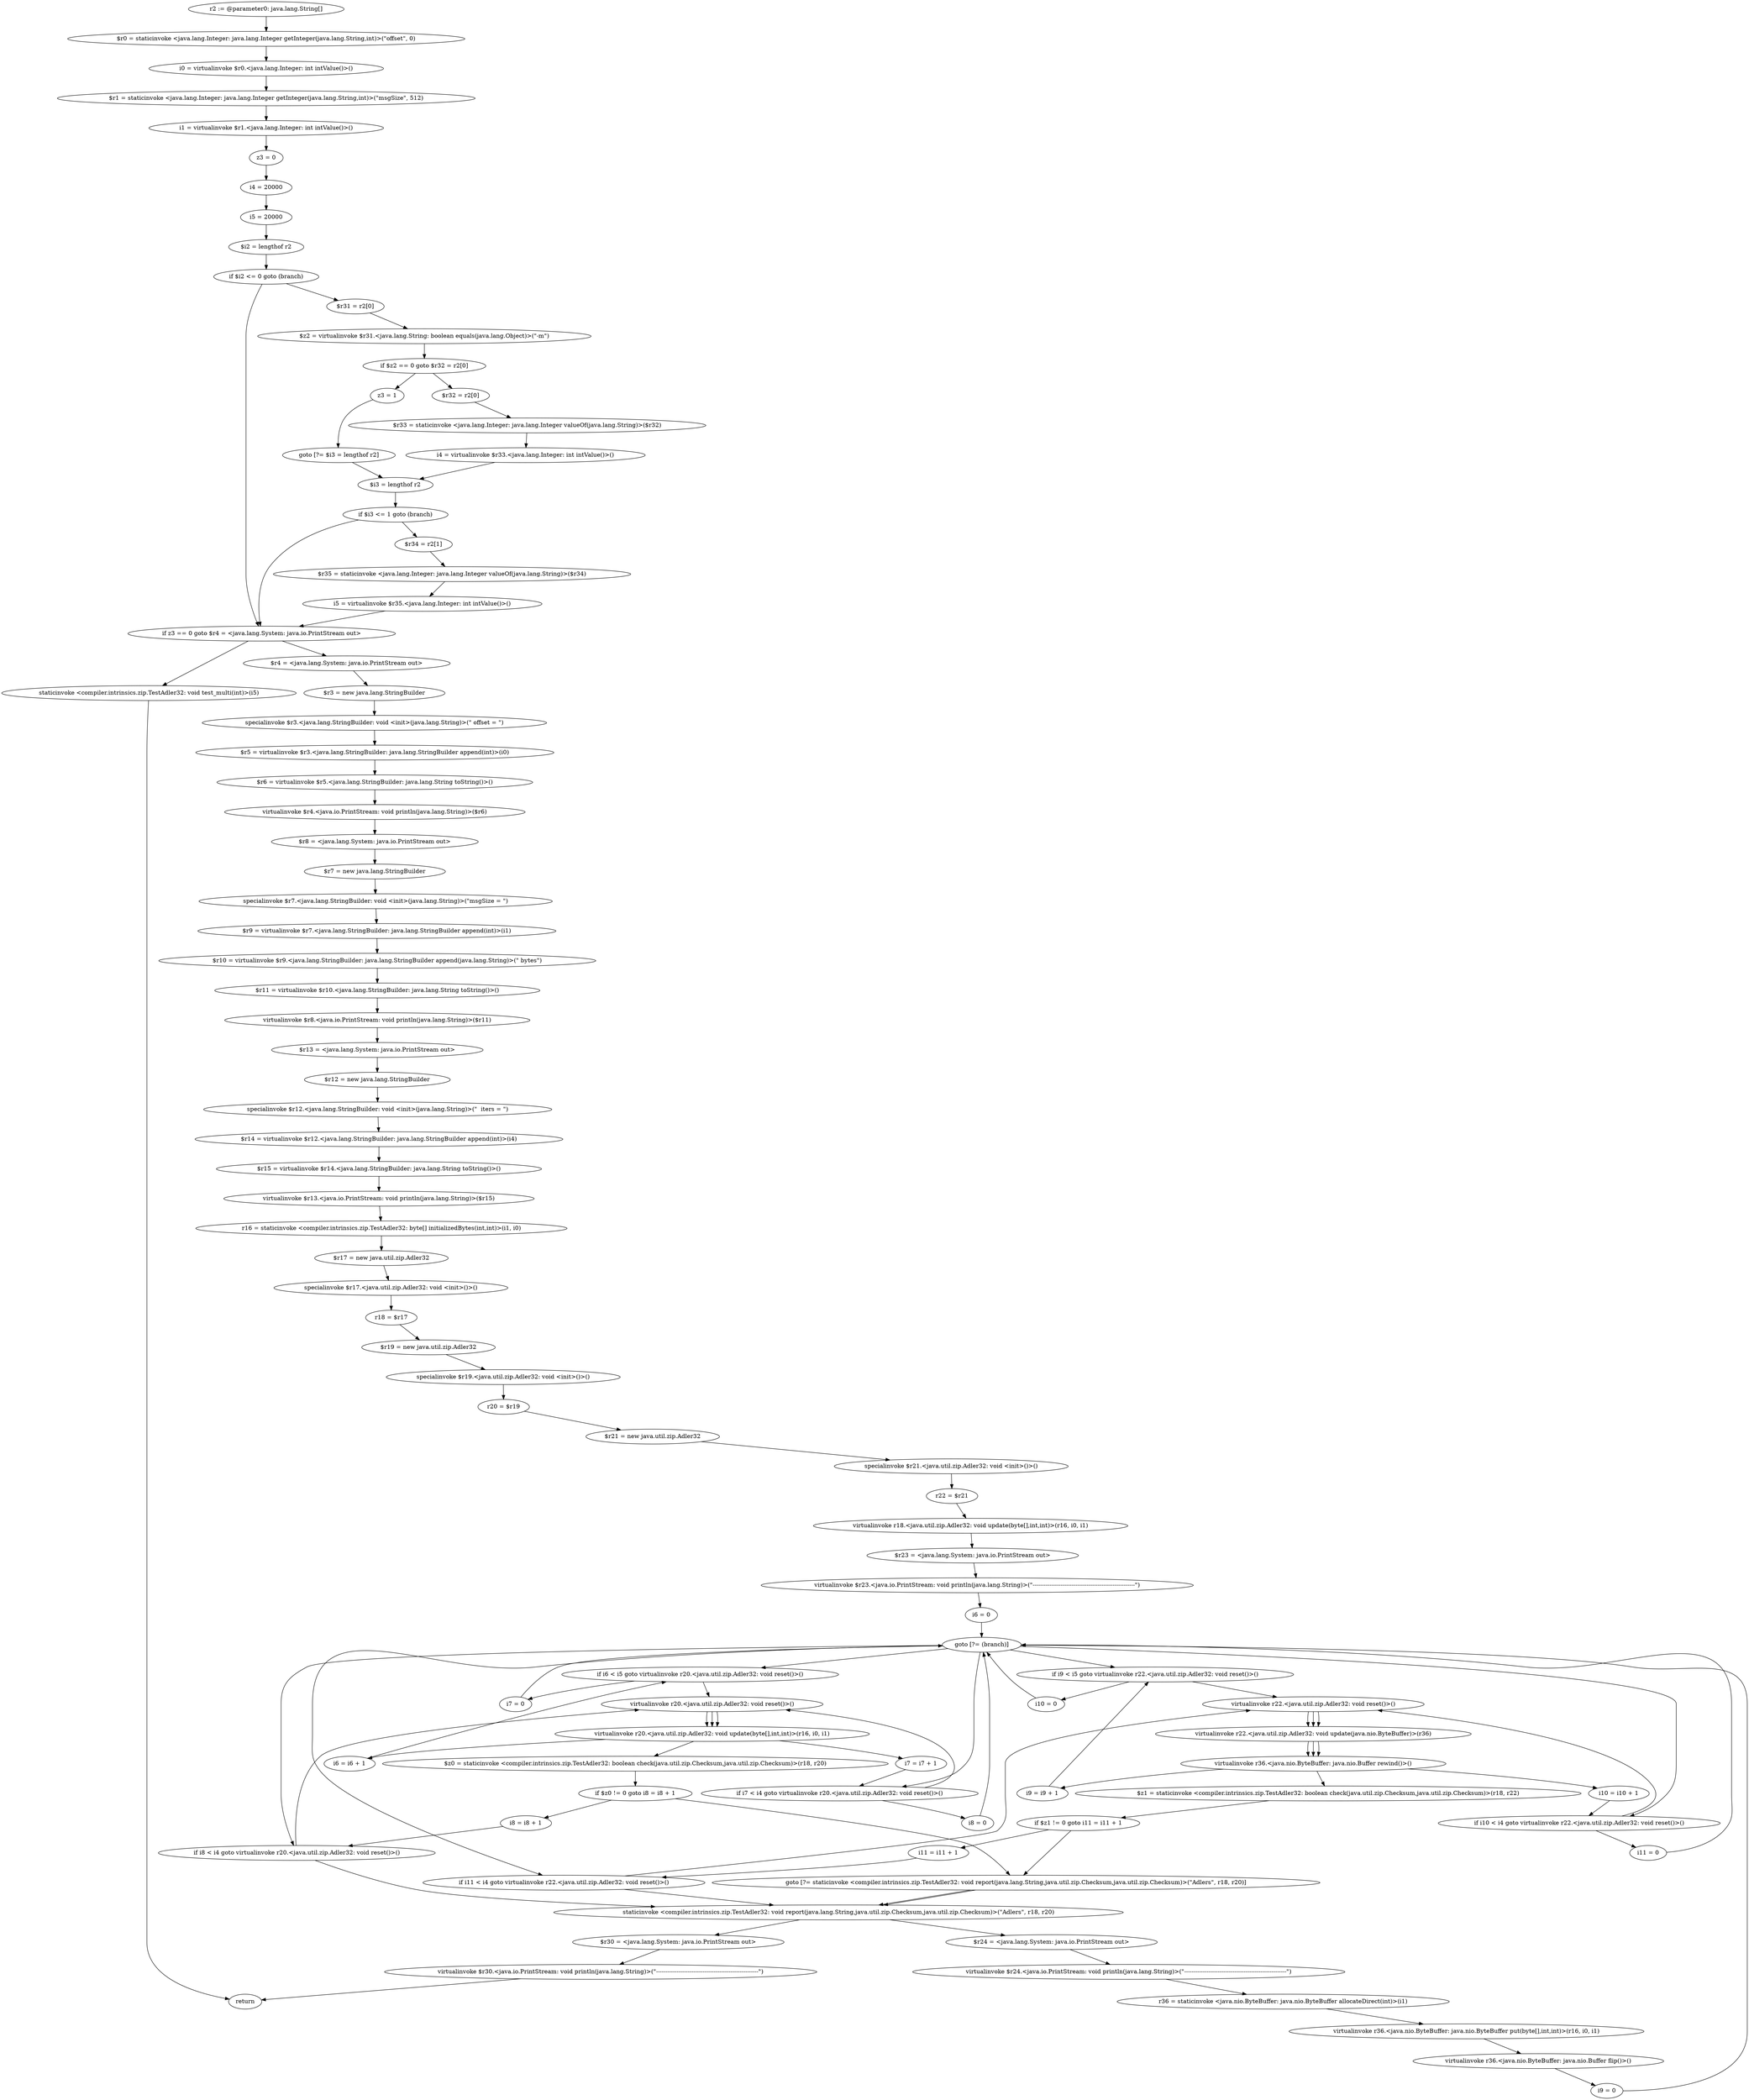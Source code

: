 digraph "unitGraph" {
    "r2 := @parameter0: java.lang.String[]"
    "$r0 = staticinvoke <java.lang.Integer: java.lang.Integer getInteger(java.lang.String,int)>(\"offset\", 0)"
    "i0 = virtualinvoke $r0.<java.lang.Integer: int intValue()>()"
    "$r1 = staticinvoke <java.lang.Integer: java.lang.Integer getInteger(java.lang.String,int)>(\"msgSize\", 512)"
    "i1 = virtualinvoke $r1.<java.lang.Integer: int intValue()>()"
    "z3 = 0"
    "i4 = 20000"
    "i5 = 20000"
    "$i2 = lengthof r2"
    "if $i2 <= 0 goto (branch)"
    "$r31 = r2[0]"
    "$z2 = virtualinvoke $r31.<java.lang.String: boolean equals(java.lang.Object)>(\"-m\")"
    "if $z2 == 0 goto $r32 = r2[0]"
    "z3 = 1"
    "goto [?= $i3 = lengthof r2]"
    "$r32 = r2[0]"
    "$r33 = staticinvoke <java.lang.Integer: java.lang.Integer valueOf(java.lang.String)>($r32)"
    "i4 = virtualinvoke $r33.<java.lang.Integer: int intValue()>()"
    "$i3 = lengthof r2"
    "if $i3 <= 1 goto (branch)"
    "$r34 = r2[1]"
    "$r35 = staticinvoke <java.lang.Integer: java.lang.Integer valueOf(java.lang.String)>($r34)"
    "i5 = virtualinvoke $r35.<java.lang.Integer: int intValue()>()"
    "if z3 == 0 goto $r4 = <java.lang.System: java.io.PrintStream out>"
    "staticinvoke <compiler.intrinsics.zip.TestAdler32: void test_multi(int)>(i5)"
    "return"
    "$r4 = <java.lang.System: java.io.PrintStream out>"
    "$r3 = new java.lang.StringBuilder"
    "specialinvoke $r3.<java.lang.StringBuilder: void <init>(java.lang.String)>(\" offset = \")"
    "$r5 = virtualinvoke $r3.<java.lang.StringBuilder: java.lang.StringBuilder append(int)>(i0)"
    "$r6 = virtualinvoke $r5.<java.lang.StringBuilder: java.lang.String toString()>()"
    "virtualinvoke $r4.<java.io.PrintStream: void println(java.lang.String)>($r6)"
    "$r8 = <java.lang.System: java.io.PrintStream out>"
    "$r7 = new java.lang.StringBuilder"
    "specialinvoke $r7.<java.lang.StringBuilder: void <init>(java.lang.String)>(\"msgSize = \")"
    "$r9 = virtualinvoke $r7.<java.lang.StringBuilder: java.lang.StringBuilder append(int)>(i1)"
    "$r10 = virtualinvoke $r9.<java.lang.StringBuilder: java.lang.StringBuilder append(java.lang.String)>(\" bytes\")"
    "$r11 = virtualinvoke $r10.<java.lang.StringBuilder: java.lang.String toString()>()"
    "virtualinvoke $r8.<java.io.PrintStream: void println(java.lang.String)>($r11)"
    "$r13 = <java.lang.System: java.io.PrintStream out>"
    "$r12 = new java.lang.StringBuilder"
    "specialinvoke $r12.<java.lang.StringBuilder: void <init>(java.lang.String)>(\"  iters = \")"
    "$r14 = virtualinvoke $r12.<java.lang.StringBuilder: java.lang.StringBuilder append(int)>(i4)"
    "$r15 = virtualinvoke $r14.<java.lang.StringBuilder: java.lang.String toString()>()"
    "virtualinvoke $r13.<java.io.PrintStream: void println(java.lang.String)>($r15)"
    "r16 = staticinvoke <compiler.intrinsics.zip.TestAdler32: byte[] initializedBytes(int,int)>(i1, i0)"
    "$r17 = new java.util.zip.Adler32"
    "specialinvoke $r17.<java.util.zip.Adler32: void <init>()>()"
    "r18 = $r17"
    "$r19 = new java.util.zip.Adler32"
    "specialinvoke $r19.<java.util.zip.Adler32: void <init>()>()"
    "r20 = $r19"
    "$r21 = new java.util.zip.Adler32"
    "specialinvoke $r21.<java.util.zip.Adler32: void <init>()>()"
    "r22 = $r21"
    "virtualinvoke r18.<java.util.zip.Adler32: void update(byte[],int,int)>(r16, i0, i1)"
    "$r23 = <java.lang.System: java.io.PrintStream out>"
    "virtualinvoke $r23.<java.io.PrintStream: void println(java.lang.String)>(\"-------------------------------------------------------\")"
    "i6 = 0"
    "goto [?= (branch)]"
    "virtualinvoke r20.<java.util.zip.Adler32: void reset()>()"
    "virtualinvoke r20.<java.util.zip.Adler32: void update(byte[],int,int)>(r16, i0, i1)"
    "i6 = i6 + 1"
    "if i6 < i5 goto virtualinvoke r20.<java.util.zip.Adler32: void reset()>()"
    "i7 = 0"
    "i7 = i7 + 1"
    "if i7 < i4 goto virtualinvoke r20.<java.util.zip.Adler32: void reset()>()"
    "i8 = 0"
    "$z0 = staticinvoke <compiler.intrinsics.zip.TestAdler32: boolean check(java.util.zip.Checksum,java.util.zip.Checksum)>(r18, r20)"
    "if $z0 != 0 goto i8 = i8 + 1"
    "goto [?= staticinvoke <compiler.intrinsics.zip.TestAdler32: void report(java.lang.String,java.util.zip.Checksum,java.util.zip.Checksum)>(\"Adlers\", r18, r20)]"
    "i8 = i8 + 1"
    "if i8 < i4 goto virtualinvoke r20.<java.util.zip.Adler32: void reset()>()"
    "staticinvoke <compiler.intrinsics.zip.TestAdler32: void report(java.lang.String,java.util.zip.Checksum,java.util.zip.Checksum)>(\"Adlers\", r18, r20)"
    "$r24 = <java.lang.System: java.io.PrintStream out>"
    "virtualinvoke $r24.<java.io.PrintStream: void println(java.lang.String)>(\"-------------------------------------------------------\")"
    "r36 = staticinvoke <java.nio.ByteBuffer: java.nio.ByteBuffer allocateDirect(int)>(i1)"
    "virtualinvoke r36.<java.nio.ByteBuffer: java.nio.ByteBuffer put(byte[],int,int)>(r16, i0, i1)"
    "virtualinvoke r36.<java.nio.ByteBuffer: java.nio.Buffer flip()>()"
    "i9 = 0"
    "virtualinvoke r22.<java.util.zip.Adler32: void reset()>()"
    "virtualinvoke r22.<java.util.zip.Adler32: void update(java.nio.ByteBuffer)>(r36)"
    "virtualinvoke r36.<java.nio.ByteBuffer: java.nio.Buffer rewind()>()"
    "i9 = i9 + 1"
    "if i9 < i5 goto virtualinvoke r22.<java.util.zip.Adler32: void reset()>()"
    "i10 = 0"
    "i10 = i10 + 1"
    "if i10 < i4 goto virtualinvoke r22.<java.util.zip.Adler32: void reset()>()"
    "i11 = 0"
    "$z1 = staticinvoke <compiler.intrinsics.zip.TestAdler32: boolean check(java.util.zip.Checksum,java.util.zip.Checksum)>(r18, r22)"
    "if $z1 != 0 goto i11 = i11 + 1"
    "i11 = i11 + 1"
    "if i11 < i4 goto virtualinvoke r22.<java.util.zip.Adler32: void reset()>()"
    "$r30 = <java.lang.System: java.io.PrintStream out>"
    "virtualinvoke $r30.<java.io.PrintStream: void println(java.lang.String)>(\"-------------------------------------------------------\")"
    "r2 := @parameter0: java.lang.String[]"->"$r0 = staticinvoke <java.lang.Integer: java.lang.Integer getInteger(java.lang.String,int)>(\"offset\", 0)";
    "$r0 = staticinvoke <java.lang.Integer: java.lang.Integer getInteger(java.lang.String,int)>(\"offset\", 0)"->"i0 = virtualinvoke $r0.<java.lang.Integer: int intValue()>()";
    "i0 = virtualinvoke $r0.<java.lang.Integer: int intValue()>()"->"$r1 = staticinvoke <java.lang.Integer: java.lang.Integer getInteger(java.lang.String,int)>(\"msgSize\", 512)";
    "$r1 = staticinvoke <java.lang.Integer: java.lang.Integer getInteger(java.lang.String,int)>(\"msgSize\", 512)"->"i1 = virtualinvoke $r1.<java.lang.Integer: int intValue()>()";
    "i1 = virtualinvoke $r1.<java.lang.Integer: int intValue()>()"->"z3 = 0";
    "z3 = 0"->"i4 = 20000";
    "i4 = 20000"->"i5 = 20000";
    "i5 = 20000"->"$i2 = lengthof r2";
    "$i2 = lengthof r2"->"if $i2 <= 0 goto (branch)";
    "if $i2 <= 0 goto (branch)"->"$r31 = r2[0]";
    "if $i2 <= 0 goto (branch)"->"if z3 == 0 goto $r4 = <java.lang.System: java.io.PrintStream out>";
    "$r31 = r2[0]"->"$z2 = virtualinvoke $r31.<java.lang.String: boolean equals(java.lang.Object)>(\"-m\")";
    "$z2 = virtualinvoke $r31.<java.lang.String: boolean equals(java.lang.Object)>(\"-m\")"->"if $z2 == 0 goto $r32 = r2[0]";
    "if $z2 == 0 goto $r32 = r2[0]"->"z3 = 1";
    "if $z2 == 0 goto $r32 = r2[0]"->"$r32 = r2[0]";
    "z3 = 1"->"goto [?= $i3 = lengthof r2]";
    "goto [?= $i3 = lengthof r2]"->"$i3 = lengthof r2";
    "$r32 = r2[0]"->"$r33 = staticinvoke <java.lang.Integer: java.lang.Integer valueOf(java.lang.String)>($r32)";
    "$r33 = staticinvoke <java.lang.Integer: java.lang.Integer valueOf(java.lang.String)>($r32)"->"i4 = virtualinvoke $r33.<java.lang.Integer: int intValue()>()";
    "i4 = virtualinvoke $r33.<java.lang.Integer: int intValue()>()"->"$i3 = lengthof r2";
    "$i3 = lengthof r2"->"if $i3 <= 1 goto (branch)";
    "if $i3 <= 1 goto (branch)"->"$r34 = r2[1]";
    "if $i3 <= 1 goto (branch)"->"if z3 == 0 goto $r4 = <java.lang.System: java.io.PrintStream out>";
    "$r34 = r2[1]"->"$r35 = staticinvoke <java.lang.Integer: java.lang.Integer valueOf(java.lang.String)>($r34)";
    "$r35 = staticinvoke <java.lang.Integer: java.lang.Integer valueOf(java.lang.String)>($r34)"->"i5 = virtualinvoke $r35.<java.lang.Integer: int intValue()>()";
    "i5 = virtualinvoke $r35.<java.lang.Integer: int intValue()>()"->"if z3 == 0 goto $r4 = <java.lang.System: java.io.PrintStream out>";
    "if z3 == 0 goto $r4 = <java.lang.System: java.io.PrintStream out>"->"staticinvoke <compiler.intrinsics.zip.TestAdler32: void test_multi(int)>(i5)";
    "if z3 == 0 goto $r4 = <java.lang.System: java.io.PrintStream out>"->"$r4 = <java.lang.System: java.io.PrintStream out>";
    "staticinvoke <compiler.intrinsics.zip.TestAdler32: void test_multi(int)>(i5)"->"return";
    "$r4 = <java.lang.System: java.io.PrintStream out>"->"$r3 = new java.lang.StringBuilder";
    "$r3 = new java.lang.StringBuilder"->"specialinvoke $r3.<java.lang.StringBuilder: void <init>(java.lang.String)>(\" offset = \")";
    "specialinvoke $r3.<java.lang.StringBuilder: void <init>(java.lang.String)>(\" offset = \")"->"$r5 = virtualinvoke $r3.<java.lang.StringBuilder: java.lang.StringBuilder append(int)>(i0)";
    "$r5 = virtualinvoke $r3.<java.lang.StringBuilder: java.lang.StringBuilder append(int)>(i0)"->"$r6 = virtualinvoke $r5.<java.lang.StringBuilder: java.lang.String toString()>()";
    "$r6 = virtualinvoke $r5.<java.lang.StringBuilder: java.lang.String toString()>()"->"virtualinvoke $r4.<java.io.PrintStream: void println(java.lang.String)>($r6)";
    "virtualinvoke $r4.<java.io.PrintStream: void println(java.lang.String)>($r6)"->"$r8 = <java.lang.System: java.io.PrintStream out>";
    "$r8 = <java.lang.System: java.io.PrintStream out>"->"$r7 = new java.lang.StringBuilder";
    "$r7 = new java.lang.StringBuilder"->"specialinvoke $r7.<java.lang.StringBuilder: void <init>(java.lang.String)>(\"msgSize = \")";
    "specialinvoke $r7.<java.lang.StringBuilder: void <init>(java.lang.String)>(\"msgSize = \")"->"$r9 = virtualinvoke $r7.<java.lang.StringBuilder: java.lang.StringBuilder append(int)>(i1)";
    "$r9 = virtualinvoke $r7.<java.lang.StringBuilder: java.lang.StringBuilder append(int)>(i1)"->"$r10 = virtualinvoke $r9.<java.lang.StringBuilder: java.lang.StringBuilder append(java.lang.String)>(\" bytes\")";
    "$r10 = virtualinvoke $r9.<java.lang.StringBuilder: java.lang.StringBuilder append(java.lang.String)>(\" bytes\")"->"$r11 = virtualinvoke $r10.<java.lang.StringBuilder: java.lang.String toString()>()";
    "$r11 = virtualinvoke $r10.<java.lang.StringBuilder: java.lang.String toString()>()"->"virtualinvoke $r8.<java.io.PrintStream: void println(java.lang.String)>($r11)";
    "virtualinvoke $r8.<java.io.PrintStream: void println(java.lang.String)>($r11)"->"$r13 = <java.lang.System: java.io.PrintStream out>";
    "$r13 = <java.lang.System: java.io.PrintStream out>"->"$r12 = new java.lang.StringBuilder";
    "$r12 = new java.lang.StringBuilder"->"specialinvoke $r12.<java.lang.StringBuilder: void <init>(java.lang.String)>(\"  iters = \")";
    "specialinvoke $r12.<java.lang.StringBuilder: void <init>(java.lang.String)>(\"  iters = \")"->"$r14 = virtualinvoke $r12.<java.lang.StringBuilder: java.lang.StringBuilder append(int)>(i4)";
    "$r14 = virtualinvoke $r12.<java.lang.StringBuilder: java.lang.StringBuilder append(int)>(i4)"->"$r15 = virtualinvoke $r14.<java.lang.StringBuilder: java.lang.String toString()>()";
    "$r15 = virtualinvoke $r14.<java.lang.StringBuilder: java.lang.String toString()>()"->"virtualinvoke $r13.<java.io.PrintStream: void println(java.lang.String)>($r15)";
    "virtualinvoke $r13.<java.io.PrintStream: void println(java.lang.String)>($r15)"->"r16 = staticinvoke <compiler.intrinsics.zip.TestAdler32: byte[] initializedBytes(int,int)>(i1, i0)";
    "r16 = staticinvoke <compiler.intrinsics.zip.TestAdler32: byte[] initializedBytes(int,int)>(i1, i0)"->"$r17 = new java.util.zip.Adler32";
    "$r17 = new java.util.zip.Adler32"->"specialinvoke $r17.<java.util.zip.Adler32: void <init>()>()";
    "specialinvoke $r17.<java.util.zip.Adler32: void <init>()>()"->"r18 = $r17";
    "r18 = $r17"->"$r19 = new java.util.zip.Adler32";
    "$r19 = new java.util.zip.Adler32"->"specialinvoke $r19.<java.util.zip.Adler32: void <init>()>()";
    "specialinvoke $r19.<java.util.zip.Adler32: void <init>()>()"->"r20 = $r19";
    "r20 = $r19"->"$r21 = new java.util.zip.Adler32";
    "$r21 = new java.util.zip.Adler32"->"specialinvoke $r21.<java.util.zip.Adler32: void <init>()>()";
    "specialinvoke $r21.<java.util.zip.Adler32: void <init>()>()"->"r22 = $r21";
    "r22 = $r21"->"virtualinvoke r18.<java.util.zip.Adler32: void update(byte[],int,int)>(r16, i0, i1)";
    "virtualinvoke r18.<java.util.zip.Adler32: void update(byte[],int,int)>(r16, i0, i1)"->"$r23 = <java.lang.System: java.io.PrintStream out>";
    "$r23 = <java.lang.System: java.io.PrintStream out>"->"virtualinvoke $r23.<java.io.PrintStream: void println(java.lang.String)>(\"-------------------------------------------------------\")";
    "virtualinvoke $r23.<java.io.PrintStream: void println(java.lang.String)>(\"-------------------------------------------------------\")"->"i6 = 0";
    "i6 = 0"->"goto [?= (branch)]";
    "goto [?= (branch)]"->"if i6 < i5 goto virtualinvoke r20.<java.util.zip.Adler32: void reset()>()";
    "virtualinvoke r20.<java.util.zip.Adler32: void reset()>()"->"virtualinvoke r20.<java.util.zip.Adler32: void update(byte[],int,int)>(r16, i0, i1)";
    "virtualinvoke r20.<java.util.zip.Adler32: void update(byte[],int,int)>(r16, i0, i1)"->"i6 = i6 + 1";
    "i6 = i6 + 1"->"if i6 < i5 goto virtualinvoke r20.<java.util.zip.Adler32: void reset()>()";
    "if i6 < i5 goto virtualinvoke r20.<java.util.zip.Adler32: void reset()>()"->"i7 = 0";
    "if i6 < i5 goto virtualinvoke r20.<java.util.zip.Adler32: void reset()>()"->"virtualinvoke r20.<java.util.zip.Adler32: void reset()>()";
    "i7 = 0"->"goto [?= (branch)]";
    "goto [?= (branch)]"->"if i7 < i4 goto virtualinvoke r20.<java.util.zip.Adler32: void reset()>()";
    "virtualinvoke r20.<java.util.zip.Adler32: void reset()>()"->"virtualinvoke r20.<java.util.zip.Adler32: void update(byte[],int,int)>(r16, i0, i1)";
    "virtualinvoke r20.<java.util.zip.Adler32: void update(byte[],int,int)>(r16, i0, i1)"->"i7 = i7 + 1";
    "i7 = i7 + 1"->"if i7 < i4 goto virtualinvoke r20.<java.util.zip.Adler32: void reset()>()";
    "if i7 < i4 goto virtualinvoke r20.<java.util.zip.Adler32: void reset()>()"->"i8 = 0";
    "if i7 < i4 goto virtualinvoke r20.<java.util.zip.Adler32: void reset()>()"->"virtualinvoke r20.<java.util.zip.Adler32: void reset()>()";
    "i8 = 0"->"goto [?= (branch)]";
    "goto [?= (branch)]"->"if i8 < i4 goto virtualinvoke r20.<java.util.zip.Adler32: void reset()>()";
    "virtualinvoke r20.<java.util.zip.Adler32: void reset()>()"->"virtualinvoke r20.<java.util.zip.Adler32: void update(byte[],int,int)>(r16, i0, i1)";
    "virtualinvoke r20.<java.util.zip.Adler32: void update(byte[],int,int)>(r16, i0, i1)"->"$z0 = staticinvoke <compiler.intrinsics.zip.TestAdler32: boolean check(java.util.zip.Checksum,java.util.zip.Checksum)>(r18, r20)";
    "$z0 = staticinvoke <compiler.intrinsics.zip.TestAdler32: boolean check(java.util.zip.Checksum,java.util.zip.Checksum)>(r18, r20)"->"if $z0 != 0 goto i8 = i8 + 1";
    "if $z0 != 0 goto i8 = i8 + 1"->"goto [?= staticinvoke <compiler.intrinsics.zip.TestAdler32: void report(java.lang.String,java.util.zip.Checksum,java.util.zip.Checksum)>(\"Adlers\", r18, r20)]";
    "if $z0 != 0 goto i8 = i8 + 1"->"i8 = i8 + 1";
    "goto [?= staticinvoke <compiler.intrinsics.zip.TestAdler32: void report(java.lang.String,java.util.zip.Checksum,java.util.zip.Checksum)>(\"Adlers\", r18, r20)]"->"staticinvoke <compiler.intrinsics.zip.TestAdler32: void report(java.lang.String,java.util.zip.Checksum,java.util.zip.Checksum)>(\"Adlers\", r18, r20)";
    "i8 = i8 + 1"->"if i8 < i4 goto virtualinvoke r20.<java.util.zip.Adler32: void reset()>()";
    "if i8 < i4 goto virtualinvoke r20.<java.util.zip.Adler32: void reset()>()"->"staticinvoke <compiler.intrinsics.zip.TestAdler32: void report(java.lang.String,java.util.zip.Checksum,java.util.zip.Checksum)>(\"Adlers\", r18, r20)";
    "if i8 < i4 goto virtualinvoke r20.<java.util.zip.Adler32: void reset()>()"->"virtualinvoke r20.<java.util.zip.Adler32: void reset()>()";
    "staticinvoke <compiler.intrinsics.zip.TestAdler32: void report(java.lang.String,java.util.zip.Checksum,java.util.zip.Checksum)>(\"Adlers\", r18, r20)"->"$r24 = <java.lang.System: java.io.PrintStream out>";
    "$r24 = <java.lang.System: java.io.PrintStream out>"->"virtualinvoke $r24.<java.io.PrintStream: void println(java.lang.String)>(\"-------------------------------------------------------\")";
    "virtualinvoke $r24.<java.io.PrintStream: void println(java.lang.String)>(\"-------------------------------------------------------\")"->"r36 = staticinvoke <java.nio.ByteBuffer: java.nio.ByteBuffer allocateDirect(int)>(i1)";
    "r36 = staticinvoke <java.nio.ByteBuffer: java.nio.ByteBuffer allocateDirect(int)>(i1)"->"virtualinvoke r36.<java.nio.ByteBuffer: java.nio.ByteBuffer put(byte[],int,int)>(r16, i0, i1)";
    "virtualinvoke r36.<java.nio.ByteBuffer: java.nio.ByteBuffer put(byte[],int,int)>(r16, i0, i1)"->"virtualinvoke r36.<java.nio.ByteBuffer: java.nio.Buffer flip()>()";
    "virtualinvoke r36.<java.nio.ByteBuffer: java.nio.Buffer flip()>()"->"i9 = 0";
    "i9 = 0"->"goto [?= (branch)]";
    "goto [?= (branch)]"->"if i9 < i5 goto virtualinvoke r22.<java.util.zip.Adler32: void reset()>()";
    "virtualinvoke r22.<java.util.zip.Adler32: void reset()>()"->"virtualinvoke r22.<java.util.zip.Adler32: void update(java.nio.ByteBuffer)>(r36)";
    "virtualinvoke r22.<java.util.zip.Adler32: void update(java.nio.ByteBuffer)>(r36)"->"virtualinvoke r36.<java.nio.ByteBuffer: java.nio.Buffer rewind()>()";
    "virtualinvoke r36.<java.nio.ByteBuffer: java.nio.Buffer rewind()>()"->"i9 = i9 + 1";
    "i9 = i9 + 1"->"if i9 < i5 goto virtualinvoke r22.<java.util.zip.Adler32: void reset()>()";
    "if i9 < i5 goto virtualinvoke r22.<java.util.zip.Adler32: void reset()>()"->"i10 = 0";
    "if i9 < i5 goto virtualinvoke r22.<java.util.zip.Adler32: void reset()>()"->"virtualinvoke r22.<java.util.zip.Adler32: void reset()>()";
    "i10 = 0"->"goto [?= (branch)]";
    "goto [?= (branch)]"->"if i10 < i4 goto virtualinvoke r22.<java.util.zip.Adler32: void reset()>()";
    "virtualinvoke r22.<java.util.zip.Adler32: void reset()>()"->"virtualinvoke r22.<java.util.zip.Adler32: void update(java.nio.ByteBuffer)>(r36)";
    "virtualinvoke r22.<java.util.zip.Adler32: void update(java.nio.ByteBuffer)>(r36)"->"virtualinvoke r36.<java.nio.ByteBuffer: java.nio.Buffer rewind()>()";
    "virtualinvoke r36.<java.nio.ByteBuffer: java.nio.Buffer rewind()>()"->"i10 = i10 + 1";
    "i10 = i10 + 1"->"if i10 < i4 goto virtualinvoke r22.<java.util.zip.Adler32: void reset()>()";
    "if i10 < i4 goto virtualinvoke r22.<java.util.zip.Adler32: void reset()>()"->"i11 = 0";
    "if i10 < i4 goto virtualinvoke r22.<java.util.zip.Adler32: void reset()>()"->"virtualinvoke r22.<java.util.zip.Adler32: void reset()>()";
    "i11 = 0"->"goto [?= (branch)]";
    "goto [?= (branch)]"->"if i11 < i4 goto virtualinvoke r22.<java.util.zip.Adler32: void reset()>()";
    "virtualinvoke r22.<java.util.zip.Adler32: void reset()>()"->"virtualinvoke r22.<java.util.zip.Adler32: void update(java.nio.ByteBuffer)>(r36)";
    "virtualinvoke r22.<java.util.zip.Adler32: void update(java.nio.ByteBuffer)>(r36)"->"virtualinvoke r36.<java.nio.ByteBuffer: java.nio.Buffer rewind()>()";
    "virtualinvoke r36.<java.nio.ByteBuffer: java.nio.Buffer rewind()>()"->"$z1 = staticinvoke <compiler.intrinsics.zip.TestAdler32: boolean check(java.util.zip.Checksum,java.util.zip.Checksum)>(r18, r22)";
    "$z1 = staticinvoke <compiler.intrinsics.zip.TestAdler32: boolean check(java.util.zip.Checksum,java.util.zip.Checksum)>(r18, r22)"->"if $z1 != 0 goto i11 = i11 + 1";
    "if $z1 != 0 goto i11 = i11 + 1"->"goto [?= staticinvoke <compiler.intrinsics.zip.TestAdler32: void report(java.lang.String,java.util.zip.Checksum,java.util.zip.Checksum)>(\"Adlers\", r18, r20)]";
    "if $z1 != 0 goto i11 = i11 + 1"->"i11 = i11 + 1";
    "goto [?= staticinvoke <compiler.intrinsics.zip.TestAdler32: void report(java.lang.String,java.util.zip.Checksum,java.util.zip.Checksum)>(\"Adlers\", r18, r20)]"->"staticinvoke <compiler.intrinsics.zip.TestAdler32: void report(java.lang.String,java.util.zip.Checksum,java.util.zip.Checksum)>(\"Adlers\", r18, r20)";
    "i11 = i11 + 1"->"if i11 < i4 goto virtualinvoke r22.<java.util.zip.Adler32: void reset()>()";
    "if i11 < i4 goto virtualinvoke r22.<java.util.zip.Adler32: void reset()>()"->"staticinvoke <compiler.intrinsics.zip.TestAdler32: void report(java.lang.String,java.util.zip.Checksum,java.util.zip.Checksum)>(\"Adlers\", r18, r20)";
    "if i11 < i4 goto virtualinvoke r22.<java.util.zip.Adler32: void reset()>()"->"virtualinvoke r22.<java.util.zip.Adler32: void reset()>()";
    "staticinvoke <compiler.intrinsics.zip.TestAdler32: void report(java.lang.String,java.util.zip.Checksum,java.util.zip.Checksum)>(\"Adlers\", r18, r20)"->"$r30 = <java.lang.System: java.io.PrintStream out>";
    "$r30 = <java.lang.System: java.io.PrintStream out>"->"virtualinvoke $r30.<java.io.PrintStream: void println(java.lang.String)>(\"-------------------------------------------------------\")";
    "virtualinvoke $r30.<java.io.PrintStream: void println(java.lang.String)>(\"-------------------------------------------------------\")"->"return";
}
